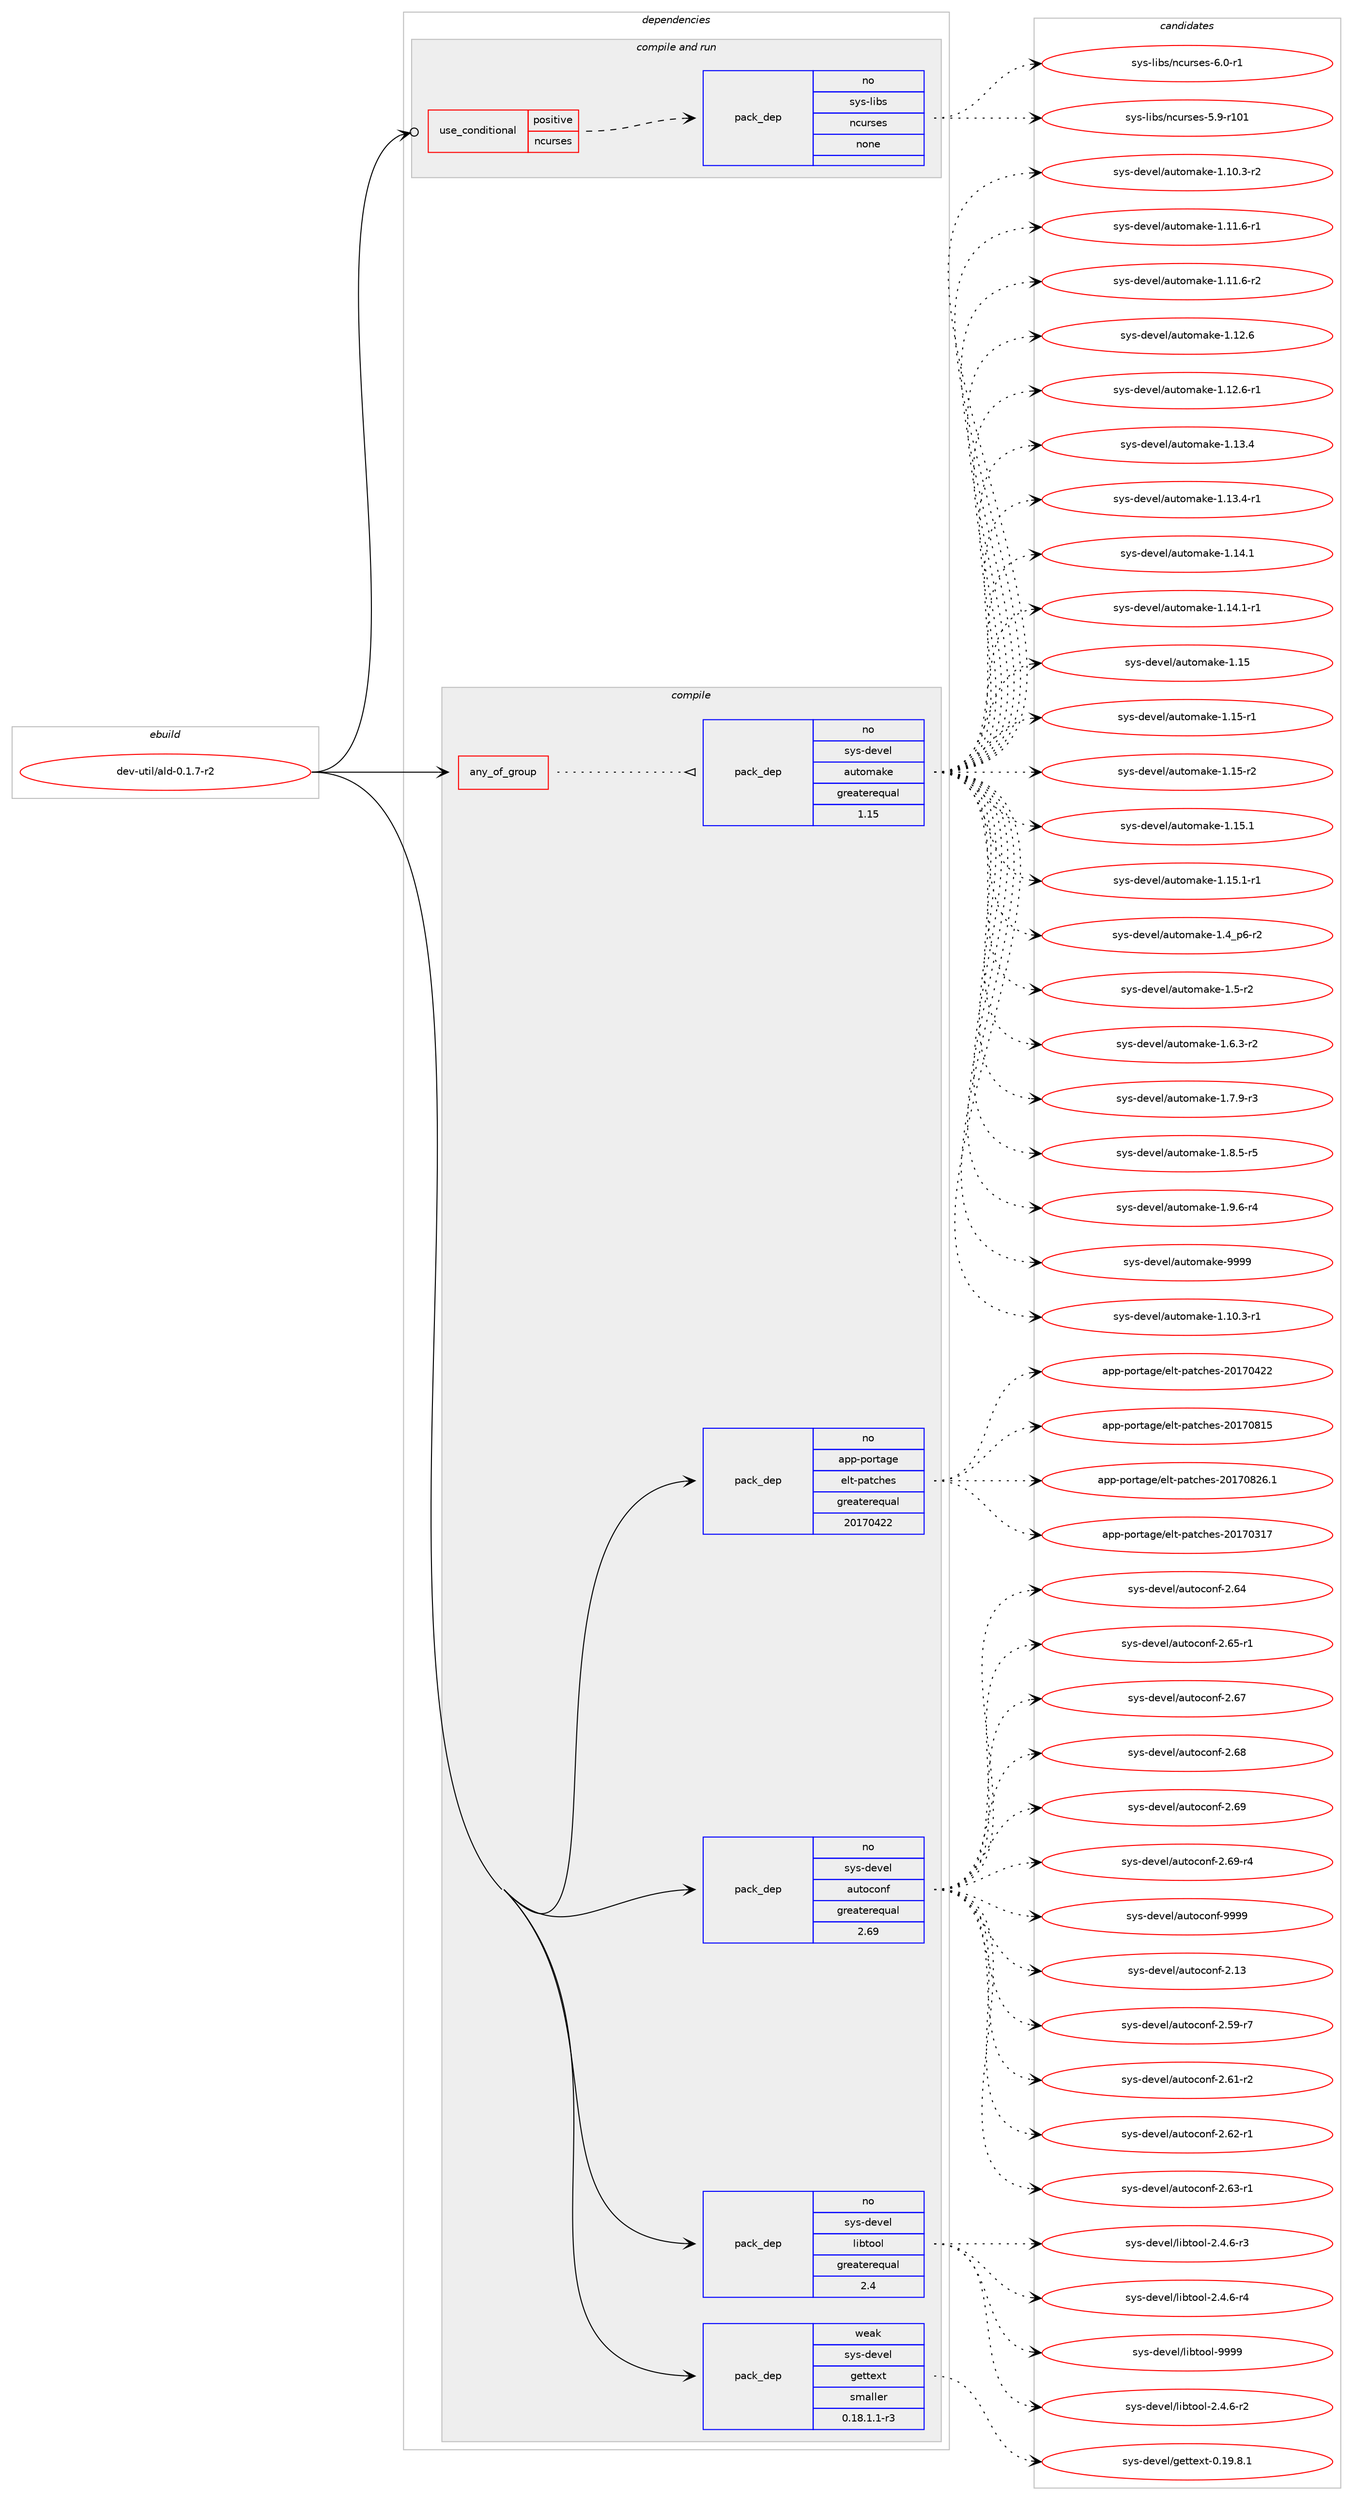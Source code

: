 digraph prolog {

# *************
# Graph options
# *************

newrank=true;
concentrate=true;
compound=true;
graph [rankdir=LR,fontname=Helvetica,fontsize=10,ranksep=1.5];#, ranksep=2.5, nodesep=0.2];
edge  [arrowhead=vee];
node  [fontname=Helvetica,fontsize=10];

# **********
# The ebuild
# **********

subgraph cluster_leftcol {
color=gray;
rank=same;
label=<<i>ebuild</i>>;
id [label="dev-util/ald-0.1.7-r2", color=red, width=4, href="../dev-util/ald-0.1.7-r2.svg"];
}

# ****************
# The dependencies
# ****************

subgraph cluster_midcol {
color=gray;
label=<<i>dependencies</i>>;
subgraph cluster_compile {
fillcolor="#eeeeee";
style=filled;
label=<<i>compile</i>>;
subgraph any4124 {
dependency281278 [label=<<TABLE BORDER="0" CELLBORDER="1" CELLSPACING="0" CELLPADDING="4"><TR><TD CELLPADDING="10">any_of_group</TD></TR></TABLE>>, shape=none, color=red];subgraph pack199917 {
dependency281279 [label=<<TABLE BORDER="0" CELLBORDER="1" CELLSPACING="0" CELLPADDING="4" WIDTH="220"><TR><TD ROWSPAN="6" CELLPADDING="30">pack_dep</TD></TR><TR><TD WIDTH="110">no</TD></TR><TR><TD>sys-devel</TD></TR><TR><TD>automake</TD></TR><TR><TD>greaterequal</TD></TR><TR><TD>1.15</TD></TR></TABLE>>, shape=none, color=blue];
}
dependency281278:e -> dependency281279:w [weight=20,style="dotted",arrowhead="oinv"];
}
id:e -> dependency281278:w [weight=20,style="solid",arrowhead="vee"];
subgraph pack199918 {
dependency281280 [label=<<TABLE BORDER="0" CELLBORDER="1" CELLSPACING="0" CELLPADDING="4" WIDTH="220"><TR><TD ROWSPAN="6" CELLPADDING="30">pack_dep</TD></TR><TR><TD WIDTH="110">no</TD></TR><TR><TD>app-portage</TD></TR><TR><TD>elt-patches</TD></TR><TR><TD>greaterequal</TD></TR><TR><TD>20170422</TD></TR></TABLE>>, shape=none, color=blue];
}
id:e -> dependency281280:w [weight=20,style="solid",arrowhead="vee"];
subgraph pack199919 {
dependency281281 [label=<<TABLE BORDER="0" CELLBORDER="1" CELLSPACING="0" CELLPADDING="4" WIDTH="220"><TR><TD ROWSPAN="6" CELLPADDING="30">pack_dep</TD></TR><TR><TD WIDTH="110">no</TD></TR><TR><TD>sys-devel</TD></TR><TR><TD>autoconf</TD></TR><TR><TD>greaterequal</TD></TR><TR><TD>2.69</TD></TR></TABLE>>, shape=none, color=blue];
}
id:e -> dependency281281:w [weight=20,style="solid",arrowhead="vee"];
subgraph pack199920 {
dependency281282 [label=<<TABLE BORDER="0" CELLBORDER="1" CELLSPACING="0" CELLPADDING="4" WIDTH="220"><TR><TD ROWSPAN="6" CELLPADDING="30">pack_dep</TD></TR><TR><TD WIDTH="110">no</TD></TR><TR><TD>sys-devel</TD></TR><TR><TD>libtool</TD></TR><TR><TD>greaterequal</TD></TR><TR><TD>2.4</TD></TR></TABLE>>, shape=none, color=blue];
}
id:e -> dependency281282:w [weight=20,style="solid",arrowhead="vee"];
subgraph pack199921 {
dependency281283 [label=<<TABLE BORDER="0" CELLBORDER="1" CELLSPACING="0" CELLPADDING="4" WIDTH="220"><TR><TD ROWSPAN="6" CELLPADDING="30">pack_dep</TD></TR><TR><TD WIDTH="110">weak</TD></TR><TR><TD>sys-devel</TD></TR><TR><TD>gettext</TD></TR><TR><TD>smaller</TD></TR><TR><TD>0.18.1.1-r3</TD></TR></TABLE>>, shape=none, color=blue];
}
id:e -> dependency281283:w [weight=20,style="solid",arrowhead="vee"];
}
subgraph cluster_compileandrun {
fillcolor="#eeeeee";
style=filled;
label=<<i>compile and run</i>>;
subgraph cond77189 {
dependency281284 [label=<<TABLE BORDER="0" CELLBORDER="1" CELLSPACING="0" CELLPADDING="4"><TR><TD ROWSPAN="3" CELLPADDING="10">use_conditional</TD></TR><TR><TD>positive</TD></TR><TR><TD>ncurses</TD></TR></TABLE>>, shape=none, color=red];
subgraph pack199922 {
dependency281285 [label=<<TABLE BORDER="0" CELLBORDER="1" CELLSPACING="0" CELLPADDING="4" WIDTH="220"><TR><TD ROWSPAN="6" CELLPADDING="30">pack_dep</TD></TR><TR><TD WIDTH="110">no</TD></TR><TR><TD>sys-libs</TD></TR><TR><TD>ncurses</TD></TR><TR><TD>none</TD></TR><TR><TD></TD></TR></TABLE>>, shape=none, color=blue];
}
dependency281284:e -> dependency281285:w [weight=20,style="dashed",arrowhead="vee"];
}
id:e -> dependency281284:w [weight=20,style="solid",arrowhead="odotvee"];
}
subgraph cluster_run {
fillcolor="#eeeeee";
style=filled;
label=<<i>run</i>>;
}
}

# **************
# The candidates
# **************

subgraph cluster_choices {
rank=same;
color=gray;
label=<<i>candidates</i>>;

subgraph choice199917 {
color=black;
nodesep=1;
choice11512111545100101118101108479711711611110997107101454946494846514511449 [label="sys-devel/automake-1.10.3-r1", color=red, width=4,href="../sys-devel/automake-1.10.3-r1.svg"];
choice11512111545100101118101108479711711611110997107101454946494846514511450 [label="sys-devel/automake-1.10.3-r2", color=red, width=4,href="../sys-devel/automake-1.10.3-r2.svg"];
choice11512111545100101118101108479711711611110997107101454946494946544511449 [label="sys-devel/automake-1.11.6-r1", color=red, width=4,href="../sys-devel/automake-1.11.6-r1.svg"];
choice11512111545100101118101108479711711611110997107101454946494946544511450 [label="sys-devel/automake-1.11.6-r2", color=red, width=4,href="../sys-devel/automake-1.11.6-r2.svg"];
choice1151211154510010111810110847971171161111099710710145494649504654 [label="sys-devel/automake-1.12.6", color=red, width=4,href="../sys-devel/automake-1.12.6.svg"];
choice11512111545100101118101108479711711611110997107101454946495046544511449 [label="sys-devel/automake-1.12.6-r1", color=red, width=4,href="../sys-devel/automake-1.12.6-r1.svg"];
choice1151211154510010111810110847971171161111099710710145494649514652 [label="sys-devel/automake-1.13.4", color=red, width=4,href="../sys-devel/automake-1.13.4.svg"];
choice11512111545100101118101108479711711611110997107101454946495146524511449 [label="sys-devel/automake-1.13.4-r1", color=red, width=4,href="../sys-devel/automake-1.13.4-r1.svg"];
choice1151211154510010111810110847971171161111099710710145494649524649 [label="sys-devel/automake-1.14.1", color=red, width=4,href="../sys-devel/automake-1.14.1.svg"];
choice11512111545100101118101108479711711611110997107101454946495246494511449 [label="sys-devel/automake-1.14.1-r1", color=red, width=4,href="../sys-devel/automake-1.14.1-r1.svg"];
choice115121115451001011181011084797117116111109971071014549464953 [label="sys-devel/automake-1.15", color=red, width=4,href="../sys-devel/automake-1.15.svg"];
choice1151211154510010111810110847971171161111099710710145494649534511449 [label="sys-devel/automake-1.15-r1", color=red, width=4,href="../sys-devel/automake-1.15-r1.svg"];
choice1151211154510010111810110847971171161111099710710145494649534511450 [label="sys-devel/automake-1.15-r2", color=red, width=4,href="../sys-devel/automake-1.15-r2.svg"];
choice1151211154510010111810110847971171161111099710710145494649534649 [label="sys-devel/automake-1.15.1", color=red, width=4,href="../sys-devel/automake-1.15.1.svg"];
choice11512111545100101118101108479711711611110997107101454946495346494511449 [label="sys-devel/automake-1.15.1-r1", color=red, width=4,href="../sys-devel/automake-1.15.1-r1.svg"];
choice115121115451001011181011084797117116111109971071014549465295112544511450 [label="sys-devel/automake-1.4_p6-r2", color=red, width=4,href="../sys-devel/automake-1.4_p6-r2.svg"];
choice11512111545100101118101108479711711611110997107101454946534511450 [label="sys-devel/automake-1.5-r2", color=red, width=4,href="../sys-devel/automake-1.5-r2.svg"];
choice115121115451001011181011084797117116111109971071014549465446514511450 [label="sys-devel/automake-1.6.3-r2", color=red, width=4,href="../sys-devel/automake-1.6.3-r2.svg"];
choice115121115451001011181011084797117116111109971071014549465546574511451 [label="sys-devel/automake-1.7.9-r3", color=red, width=4,href="../sys-devel/automake-1.7.9-r3.svg"];
choice115121115451001011181011084797117116111109971071014549465646534511453 [label="sys-devel/automake-1.8.5-r5", color=red, width=4,href="../sys-devel/automake-1.8.5-r5.svg"];
choice115121115451001011181011084797117116111109971071014549465746544511452 [label="sys-devel/automake-1.9.6-r4", color=red, width=4,href="../sys-devel/automake-1.9.6-r4.svg"];
choice115121115451001011181011084797117116111109971071014557575757 [label="sys-devel/automake-9999", color=red, width=4,href="../sys-devel/automake-9999.svg"];
dependency281279:e -> choice11512111545100101118101108479711711611110997107101454946494846514511449:w [style=dotted,weight="100"];
dependency281279:e -> choice11512111545100101118101108479711711611110997107101454946494846514511450:w [style=dotted,weight="100"];
dependency281279:e -> choice11512111545100101118101108479711711611110997107101454946494946544511449:w [style=dotted,weight="100"];
dependency281279:e -> choice11512111545100101118101108479711711611110997107101454946494946544511450:w [style=dotted,weight="100"];
dependency281279:e -> choice1151211154510010111810110847971171161111099710710145494649504654:w [style=dotted,weight="100"];
dependency281279:e -> choice11512111545100101118101108479711711611110997107101454946495046544511449:w [style=dotted,weight="100"];
dependency281279:e -> choice1151211154510010111810110847971171161111099710710145494649514652:w [style=dotted,weight="100"];
dependency281279:e -> choice11512111545100101118101108479711711611110997107101454946495146524511449:w [style=dotted,weight="100"];
dependency281279:e -> choice1151211154510010111810110847971171161111099710710145494649524649:w [style=dotted,weight="100"];
dependency281279:e -> choice11512111545100101118101108479711711611110997107101454946495246494511449:w [style=dotted,weight="100"];
dependency281279:e -> choice115121115451001011181011084797117116111109971071014549464953:w [style=dotted,weight="100"];
dependency281279:e -> choice1151211154510010111810110847971171161111099710710145494649534511449:w [style=dotted,weight="100"];
dependency281279:e -> choice1151211154510010111810110847971171161111099710710145494649534511450:w [style=dotted,weight="100"];
dependency281279:e -> choice1151211154510010111810110847971171161111099710710145494649534649:w [style=dotted,weight="100"];
dependency281279:e -> choice11512111545100101118101108479711711611110997107101454946495346494511449:w [style=dotted,weight="100"];
dependency281279:e -> choice115121115451001011181011084797117116111109971071014549465295112544511450:w [style=dotted,weight="100"];
dependency281279:e -> choice11512111545100101118101108479711711611110997107101454946534511450:w [style=dotted,weight="100"];
dependency281279:e -> choice115121115451001011181011084797117116111109971071014549465446514511450:w [style=dotted,weight="100"];
dependency281279:e -> choice115121115451001011181011084797117116111109971071014549465546574511451:w [style=dotted,weight="100"];
dependency281279:e -> choice115121115451001011181011084797117116111109971071014549465646534511453:w [style=dotted,weight="100"];
dependency281279:e -> choice115121115451001011181011084797117116111109971071014549465746544511452:w [style=dotted,weight="100"];
dependency281279:e -> choice115121115451001011181011084797117116111109971071014557575757:w [style=dotted,weight="100"];
}
subgraph choice199918 {
color=black;
nodesep=1;
choice97112112451121111141169710310147101108116451129711699104101115455048495548514955 [label="app-portage/elt-patches-20170317", color=red, width=4,href="../app-portage/elt-patches-20170317.svg"];
choice97112112451121111141169710310147101108116451129711699104101115455048495548525050 [label="app-portage/elt-patches-20170422", color=red, width=4,href="../app-portage/elt-patches-20170422.svg"];
choice97112112451121111141169710310147101108116451129711699104101115455048495548564953 [label="app-portage/elt-patches-20170815", color=red, width=4,href="../app-portage/elt-patches-20170815.svg"];
choice971121124511211111411697103101471011081164511297116991041011154550484955485650544649 [label="app-portage/elt-patches-20170826.1", color=red, width=4,href="../app-portage/elt-patches-20170826.1.svg"];
dependency281280:e -> choice97112112451121111141169710310147101108116451129711699104101115455048495548514955:w [style=dotted,weight="100"];
dependency281280:e -> choice97112112451121111141169710310147101108116451129711699104101115455048495548525050:w [style=dotted,weight="100"];
dependency281280:e -> choice97112112451121111141169710310147101108116451129711699104101115455048495548564953:w [style=dotted,weight="100"];
dependency281280:e -> choice971121124511211111411697103101471011081164511297116991041011154550484955485650544649:w [style=dotted,weight="100"];
}
subgraph choice199919 {
color=black;
nodesep=1;
choice115121115451001011181011084797117116111991111101024550464951 [label="sys-devel/autoconf-2.13", color=red, width=4,href="../sys-devel/autoconf-2.13.svg"];
choice1151211154510010111810110847971171161119911111010245504653574511455 [label="sys-devel/autoconf-2.59-r7", color=red, width=4,href="../sys-devel/autoconf-2.59-r7.svg"];
choice1151211154510010111810110847971171161119911111010245504654494511450 [label="sys-devel/autoconf-2.61-r2", color=red, width=4,href="../sys-devel/autoconf-2.61-r2.svg"];
choice1151211154510010111810110847971171161119911111010245504654504511449 [label="sys-devel/autoconf-2.62-r1", color=red, width=4,href="../sys-devel/autoconf-2.62-r1.svg"];
choice1151211154510010111810110847971171161119911111010245504654514511449 [label="sys-devel/autoconf-2.63-r1", color=red, width=4,href="../sys-devel/autoconf-2.63-r1.svg"];
choice115121115451001011181011084797117116111991111101024550465452 [label="sys-devel/autoconf-2.64", color=red, width=4,href="../sys-devel/autoconf-2.64.svg"];
choice1151211154510010111810110847971171161119911111010245504654534511449 [label="sys-devel/autoconf-2.65-r1", color=red, width=4,href="../sys-devel/autoconf-2.65-r1.svg"];
choice115121115451001011181011084797117116111991111101024550465455 [label="sys-devel/autoconf-2.67", color=red, width=4,href="../sys-devel/autoconf-2.67.svg"];
choice115121115451001011181011084797117116111991111101024550465456 [label="sys-devel/autoconf-2.68", color=red, width=4,href="../sys-devel/autoconf-2.68.svg"];
choice115121115451001011181011084797117116111991111101024550465457 [label="sys-devel/autoconf-2.69", color=red, width=4,href="../sys-devel/autoconf-2.69.svg"];
choice1151211154510010111810110847971171161119911111010245504654574511452 [label="sys-devel/autoconf-2.69-r4", color=red, width=4,href="../sys-devel/autoconf-2.69-r4.svg"];
choice115121115451001011181011084797117116111991111101024557575757 [label="sys-devel/autoconf-9999", color=red, width=4,href="../sys-devel/autoconf-9999.svg"];
dependency281281:e -> choice115121115451001011181011084797117116111991111101024550464951:w [style=dotted,weight="100"];
dependency281281:e -> choice1151211154510010111810110847971171161119911111010245504653574511455:w [style=dotted,weight="100"];
dependency281281:e -> choice1151211154510010111810110847971171161119911111010245504654494511450:w [style=dotted,weight="100"];
dependency281281:e -> choice1151211154510010111810110847971171161119911111010245504654504511449:w [style=dotted,weight="100"];
dependency281281:e -> choice1151211154510010111810110847971171161119911111010245504654514511449:w [style=dotted,weight="100"];
dependency281281:e -> choice115121115451001011181011084797117116111991111101024550465452:w [style=dotted,weight="100"];
dependency281281:e -> choice1151211154510010111810110847971171161119911111010245504654534511449:w [style=dotted,weight="100"];
dependency281281:e -> choice115121115451001011181011084797117116111991111101024550465455:w [style=dotted,weight="100"];
dependency281281:e -> choice115121115451001011181011084797117116111991111101024550465456:w [style=dotted,weight="100"];
dependency281281:e -> choice115121115451001011181011084797117116111991111101024550465457:w [style=dotted,weight="100"];
dependency281281:e -> choice1151211154510010111810110847971171161119911111010245504654574511452:w [style=dotted,weight="100"];
dependency281281:e -> choice115121115451001011181011084797117116111991111101024557575757:w [style=dotted,weight="100"];
}
subgraph choice199920 {
color=black;
nodesep=1;
choice1151211154510010111810110847108105981161111111084550465246544511450 [label="sys-devel/libtool-2.4.6-r2", color=red, width=4,href="../sys-devel/libtool-2.4.6-r2.svg"];
choice1151211154510010111810110847108105981161111111084550465246544511451 [label="sys-devel/libtool-2.4.6-r3", color=red, width=4,href="../sys-devel/libtool-2.4.6-r3.svg"];
choice1151211154510010111810110847108105981161111111084550465246544511452 [label="sys-devel/libtool-2.4.6-r4", color=red, width=4,href="../sys-devel/libtool-2.4.6-r4.svg"];
choice1151211154510010111810110847108105981161111111084557575757 [label="sys-devel/libtool-9999", color=red, width=4,href="../sys-devel/libtool-9999.svg"];
dependency281282:e -> choice1151211154510010111810110847108105981161111111084550465246544511450:w [style=dotted,weight="100"];
dependency281282:e -> choice1151211154510010111810110847108105981161111111084550465246544511451:w [style=dotted,weight="100"];
dependency281282:e -> choice1151211154510010111810110847108105981161111111084550465246544511452:w [style=dotted,weight="100"];
dependency281282:e -> choice1151211154510010111810110847108105981161111111084557575757:w [style=dotted,weight="100"];
}
subgraph choice199921 {
color=black;
nodesep=1;
choice1151211154510010111810110847103101116116101120116454846495746564649 [label="sys-devel/gettext-0.19.8.1", color=red, width=4,href="../sys-devel/gettext-0.19.8.1.svg"];
dependency281283:e -> choice1151211154510010111810110847103101116116101120116454846495746564649:w [style=dotted,weight="100"];
}
subgraph choice199922 {
color=black;
nodesep=1;
choice115121115451081059811547110991171141151011154553465745114494849 [label="sys-libs/ncurses-5.9-r101", color=red, width=4,href="../sys-libs/ncurses-5.9-r101.svg"];
choice11512111545108105981154711099117114115101115455446484511449 [label="sys-libs/ncurses-6.0-r1", color=red, width=4,href="../sys-libs/ncurses-6.0-r1.svg"];
dependency281285:e -> choice115121115451081059811547110991171141151011154553465745114494849:w [style=dotted,weight="100"];
dependency281285:e -> choice11512111545108105981154711099117114115101115455446484511449:w [style=dotted,weight="100"];
}
}

}
